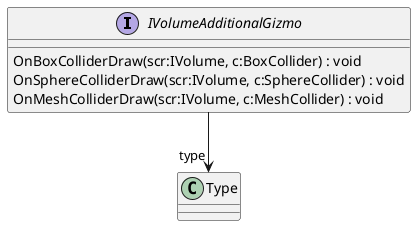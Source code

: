 @startuml
interface IVolumeAdditionalGizmo {
    OnBoxColliderDraw(scr:IVolume, c:BoxCollider) : void
    OnSphereColliderDraw(scr:IVolume, c:SphereCollider) : void
    OnMeshColliderDraw(scr:IVolume, c:MeshCollider) : void
}
IVolumeAdditionalGizmo --> "type" Type
@enduml
